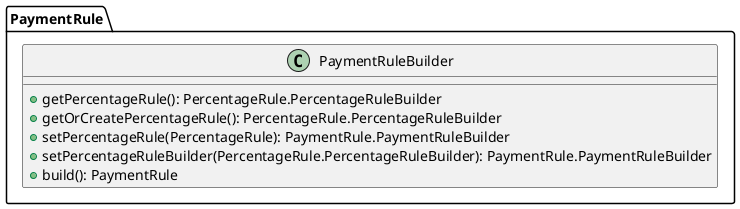 @startuml

    class PaymentRule.PaymentRuleBuilder [[PaymentRule.PaymentRuleBuilder.html]] {
        +getPercentageRule(): PercentageRule.PercentageRuleBuilder
        +getOrCreatePercentageRule(): PercentageRule.PercentageRuleBuilder
        +setPercentageRule(PercentageRule): PaymentRule.PaymentRuleBuilder
        +setPercentageRuleBuilder(PercentageRule.PercentageRuleBuilder): PaymentRule.PaymentRuleBuilder
        +build(): PaymentRule
    }

@enduml

